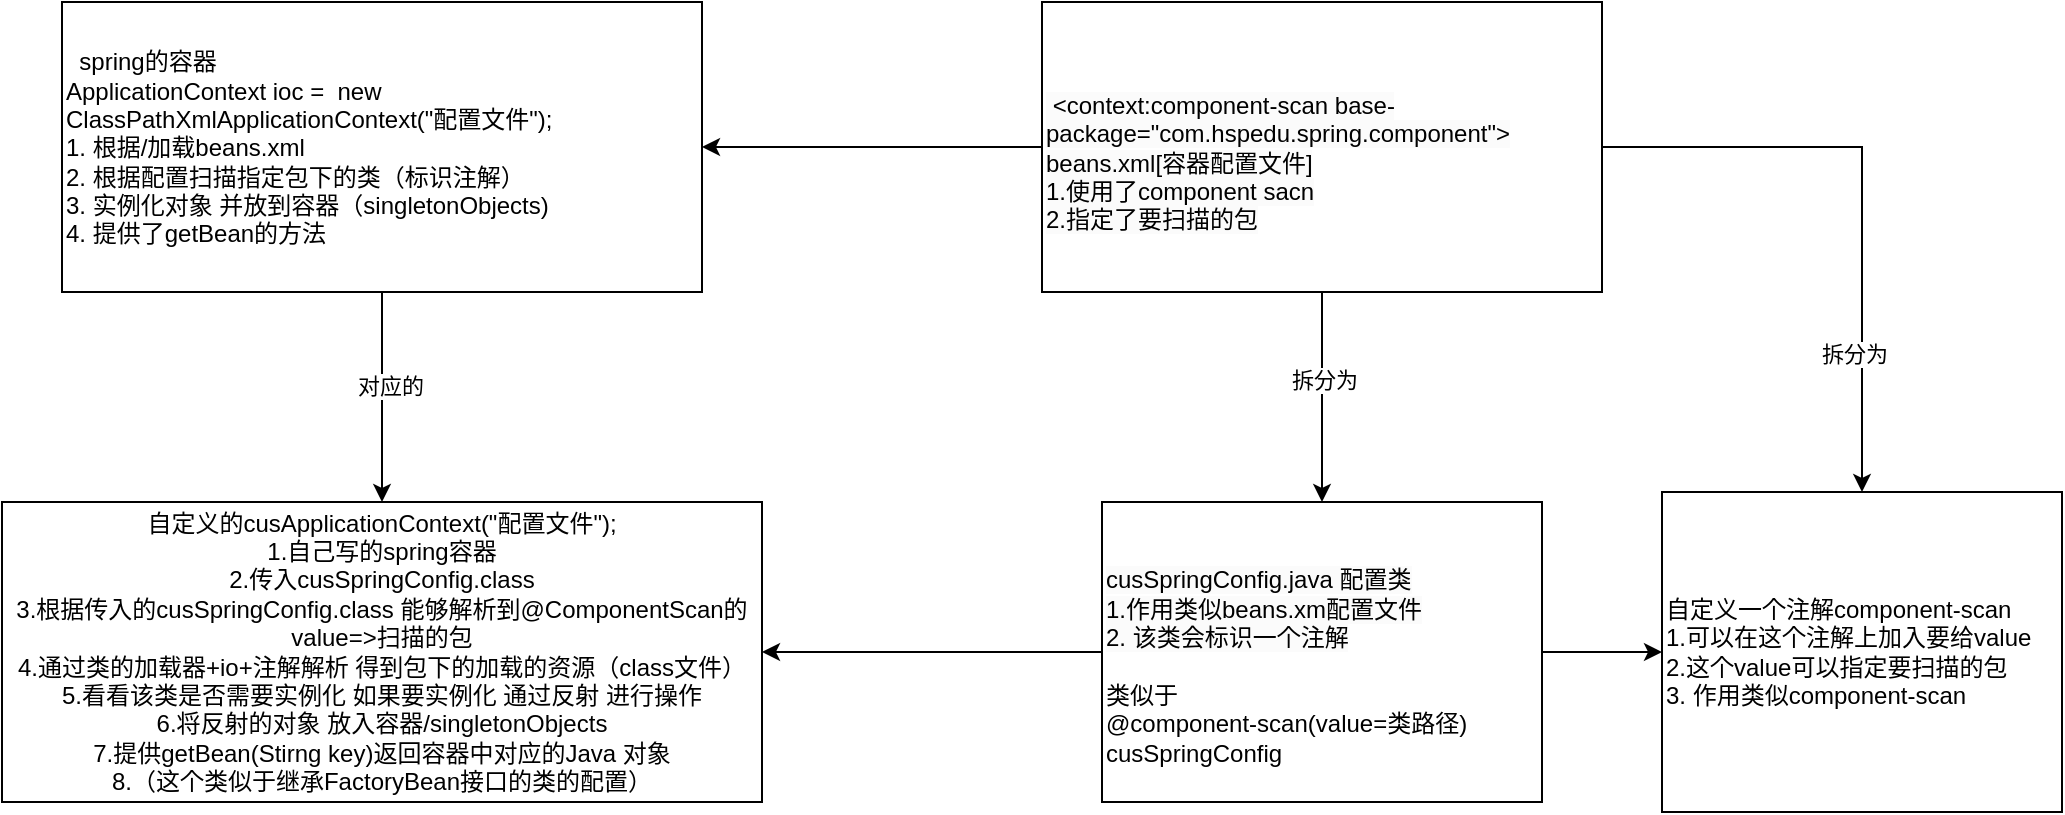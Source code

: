 <mxfile version="22.0.8" type="github">
  <diagram name="Page-1" id="soIrHBEtLX5w9lc7Hw6Y">
    <mxGraphModel dx="2284" dy="550" grid="1" gridSize="10" guides="1" tooltips="1" connect="1" arrows="1" fold="1" page="1" pageScale="1" pageWidth="850" pageHeight="1100" math="0" shadow="0">
      <root>
        <mxCell id="0" />
        <mxCell id="1" parent="0" />
        <mxCell id="kOco0NtQo6F_7J6Y6AoB-16" style="edgeStyle=orthogonalEdgeStyle;rounded=0;orthogonalLoop=1;jettySize=auto;html=1;" edge="1" parent="1" source="kOco0NtQo6F_7J6Y6AoB-4" target="kOco0NtQo6F_7J6Y6AoB-14">
          <mxGeometry relative="1" as="geometry" />
        </mxCell>
        <mxCell id="kOco0NtQo6F_7J6Y6AoB-17" value="对应的&lt;br&gt;" style="edgeLabel;html=1;align=center;verticalAlign=middle;resizable=0;points=[];" vertex="1" connectable="0" parent="kOco0NtQo6F_7J6Y6AoB-16">
          <mxGeometry x="-0.105" y="4" relative="1" as="geometry">
            <mxPoint as="offset" />
          </mxGeometry>
        </mxCell>
        <mxCell id="kOco0NtQo6F_7J6Y6AoB-4" value="&amp;nbsp; spring的容器&lt;br&gt;ApplicationContext ioc =&amp;nbsp; new ClassPathXmlApplicationContext(&quot;配置文件&quot;);&lt;br&gt;1. 根据/加载beans.xml&lt;br&gt;2. 根据配置扫描指定包下的类（标识注解）&lt;br&gt;3. 实例化对象 并放到容器（singletonObjects)&lt;br&gt;4. 提供了getBean的方法" style="whiteSpace=wrap;html=1;align=left;" vertex="1" parent="1">
          <mxGeometry x="20" y="40" width="320" height="145" as="geometry" />
        </mxCell>
        <mxCell id="kOco0NtQo6F_7J6Y6AoB-10" style="edgeStyle=orthogonalEdgeStyle;rounded=0;orthogonalLoop=1;jettySize=auto;html=1;entryX=1;entryY=0.5;entryDx=0;entryDy=0;" edge="1" parent="1" source="kOco0NtQo6F_7J6Y6AoB-9" target="kOco0NtQo6F_7J6Y6AoB-4">
          <mxGeometry relative="1" as="geometry" />
        </mxCell>
        <mxCell id="kOco0NtQo6F_7J6Y6AoB-19" style="edgeStyle=orthogonalEdgeStyle;rounded=0;orthogonalLoop=1;jettySize=auto;html=1;entryX=0.5;entryY=0;entryDx=0;entryDy=0;" edge="1" parent="1" source="kOco0NtQo6F_7J6Y6AoB-9" target="kOco0NtQo6F_7J6Y6AoB-12">
          <mxGeometry relative="1" as="geometry" />
        </mxCell>
        <mxCell id="kOco0NtQo6F_7J6Y6AoB-21" value="拆分为" style="edgeLabel;html=1;align=center;verticalAlign=middle;resizable=0;points=[];" vertex="1" connectable="0" parent="kOco0NtQo6F_7J6Y6AoB-19">
          <mxGeometry x="-0.162" y="1" relative="1" as="geometry">
            <mxPoint as="offset" />
          </mxGeometry>
        </mxCell>
        <mxCell id="kOco0NtQo6F_7J6Y6AoB-20" style="edgeStyle=orthogonalEdgeStyle;rounded=0;orthogonalLoop=1;jettySize=auto;html=1;" edge="1" parent="1" source="kOco0NtQo6F_7J6Y6AoB-9" target="kOco0NtQo6F_7J6Y6AoB-11">
          <mxGeometry relative="1" as="geometry" />
        </mxCell>
        <mxCell id="kOco0NtQo6F_7J6Y6AoB-22" value="拆分为" style="edgeLabel;html=1;align=center;verticalAlign=middle;resizable=0;points=[];" vertex="1" connectable="0" parent="kOco0NtQo6F_7J6Y6AoB-20">
          <mxGeometry x="0.539" y="-4" relative="1" as="geometry">
            <mxPoint as="offset" />
          </mxGeometry>
        </mxCell>
        <mxCell id="kOco0NtQo6F_7J6Y6AoB-9" value="&lt;br&gt;&lt;span style=&quot;color: rgb(0, 0, 0); font-family: Helvetica; font-size: 12px; font-style: normal; font-variant-ligatures: normal; font-variant-caps: normal; font-weight: 400; letter-spacing: normal; orphans: 2; text-indent: 0px; text-transform: none; widows: 2; word-spacing: 0px; -webkit-text-stroke-width: 0px; background-color: rgb(251, 251, 251); text-decoration-thickness: initial; text-decoration-style: initial; text-decoration-color: initial; float: none; display: inline !important;&quot;&gt;&amp;nbsp;&amp;lt;context:component-scan base-package=&quot;com.hspedu.spring.component&quot;&amp;gt;&lt;/span&gt;&lt;br style=&quot;border-color: var(--border-color); color: rgb(0, 0, 0); font-family: Helvetica; font-size: 12px; font-style: normal; font-variant-ligatures: normal; font-variant-caps: normal; font-weight: 400; letter-spacing: normal; orphans: 2; text-indent: 0px; text-transform: none; widows: 2; word-spacing: 0px; -webkit-text-stroke-width: 0px; background-color: rgb(251, 251, 251); text-decoration-thickness: initial; text-decoration-style: initial; text-decoration-color: initial;&quot;&gt;&lt;span style=&quot;color: rgb(0, 0, 0); font-family: Helvetica; font-size: 12px; font-style: normal; font-variant-ligatures: normal; font-variant-caps: normal; font-weight: 400; letter-spacing: normal; orphans: 2; text-indent: 0px; text-transform: none; widows: 2; word-spacing: 0px; -webkit-text-stroke-width: 0px; background-color: rgb(251, 251, 251); text-decoration-thickness: initial; text-decoration-style: initial; text-decoration-color: initial; float: none; display: inline !important;&quot;&gt;beans.xml[容器配置文件]&lt;/span&gt;&lt;br style=&quot;border-color: var(--border-color); color: rgb(0, 0, 0); font-family: Helvetica; font-size: 12px; font-style: normal; font-variant-ligatures: normal; font-variant-caps: normal; font-weight: 400; letter-spacing: normal; orphans: 2; text-indent: 0px; text-transform: none; widows: 2; word-spacing: 0px; -webkit-text-stroke-width: 0px; background-color: rgb(251, 251, 251); text-decoration-thickness: initial; text-decoration-style: initial; text-decoration-color: initial;&quot;&gt;&lt;span style=&quot;color: rgb(0, 0, 0); font-family: Helvetica; font-size: 12px; font-style: normal; font-variant-ligatures: normal; font-variant-caps: normal; font-weight: 400; letter-spacing: normal; orphans: 2; text-indent: 0px; text-transform: none; widows: 2; word-spacing: 0px; -webkit-text-stroke-width: 0px; background-color: rgb(251, 251, 251); text-decoration-thickness: initial; text-decoration-style: initial; text-decoration-color: initial; float: none; display: inline !important;&quot;&gt;1.使用了component sacn&lt;/span&gt;&lt;br style=&quot;border-color: var(--border-color); color: rgb(0, 0, 0); font-family: Helvetica; font-size: 12px; font-style: normal; font-variant-ligatures: normal; font-variant-caps: normal; font-weight: 400; letter-spacing: normal; orphans: 2; text-indent: 0px; text-transform: none; widows: 2; word-spacing: 0px; -webkit-text-stroke-width: 0px; background-color: rgb(251, 251, 251); text-decoration-thickness: initial; text-decoration-style: initial; text-decoration-color: initial;&quot;&gt;&lt;span style=&quot;color: rgb(0, 0, 0); font-family: Helvetica; font-size: 12px; font-style: normal; font-variant-ligatures: normal; font-variant-caps: normal; font-weight: 400; letter-spacing: normal; orphans: 2; text-indent: 0px; text-transform: none; widows: 2; word-spacing: 0px; -webkit-text-stroke-width: 0px; background-color: rgb(251, 251, 251); text-decoration-thickness: initial; text-decoration-style: initial; text-decoration-color: initial; float: none; display: inline !important;&quot;&gt;2.指定了要扫描的包&lt;/span&gt;&lt;br&gt;" style="rounded=0;whiteSpace=wrap;html=1;align=left;" vertex="1" parent="1">
          <mxGeometry x="510" y="40" width="280" height="145" as="geometry" />
        </mxCell>
        <mxCell id="kOco0NtQo6F_7J6Y6AoB-11" value="自定义一个注解component-scan&lt;br style=&quot;border-color: var(--border-color);&quot;&gt;&lt;span style=&quot;&quot;&gt;1.可以在这个注解上加入要给value&lt;/span&gt;&lt;br style=&quot;border-color: var(--border-color);&quot;&gt;&lt;span style=&quot;&quot;&gt;2.这个value可以指定要扫描的包&lt;/span&gt;&lt;br style=&quot;border-color: var(--border-color);&quot;&gt;&lt;span style=&quot;&quot;&gt;3. 作用类似component-scan&lt;/span&gt;" style="rounded=0;whiteSpace=wrap;html=1;align=left;" vertex="1" parent="1">
          <mxGeometry x="820" y="285" width="200" height="160" as="geometry" />
        </mxCell>
        <mxCell id="kOco0NtQo6F_7J6Y6AoB-13" style="edgeStyle=orthogonalEdgeStyle;rounded=0;orthogonalLoop=1;jettySize=auto;html=1;" edge="1" parent="1" source="kOco0NtQo6F_7J6Y6AoB-12" target="kOco0NtQo6F_7J6Y6AoB-11">
          <mxGeometry relative="1" as="geometry" />
        </mxCell>
        <mxCell id="kOco0NtQo6F_7J6Y6AoB-23" style="edgeStyle=orthogonalEdgeStyle;rounded=0;orthogonalLoop=1;jettySize=auto;html=1;exitX=0;exitY=0.5;exitDx=0;exitDy=0;entryX=1;entryY=0.5;entryDx=0;entryDy=0;" edge="1" parent="1" source="kOco0NtQo6F_7J6Y6AoB-12" target="kOco0NtQo6F_7J6Y6AoB-14">
          <mxGeometry relative="1" as="geometry" />
        </mxCell>
        <mxCell id="kOco0NtQo6F_7J6Y6AoB-12" value="&lt;br&gt;&lt;span style=&quot;color: rgb(0, 0, 0); font-family: Helvetica; font-size: 12px; font-style: normal; font-variant-ligatures: normal; font-variant-caps: normal; font-weight: 400; letter-spacing: normal; orphans: 2; text-indent: 0px; text-transform: none; widows: 2; word-spacing: 0px; -webkit-text-stroke-width: 0px; background-color: rgb(251, 251, 251); text-decoration-thickness: initial; text-decoration-style: initial; text-decoration-color: initial; float: none; display: inline !important;&quot;&gt;cusSpringConfig.java 配置类&lt;/span&gt;&lt;br style=&quot;border-color: var(--border-color); color: rgb(0, 0, 0); font-family: Helvetica; font-size: 12px; font-style: normal; font-variant-ligatures: normal; font-variant-caps: normal; font-weight: 400; letter-spacing: normal; orphans: 2; text-indent: 0px; text-transform: none; widows: 2; word-spacing: 0px; -webkit-text-stroke-width: 0px; background-color: rgb(251, 251, 251); text-decoration-thickness: initial; text-decoration-style: initial; text-decoration-color: initial;&quot;&gt;&lt;span style=&quot;color: rgb(0, 0, 0); font-family: Helvetica; font-size: 12px; font-style: normal; font-variant-ligatures: normal; font-variant-caps: normal; font-weight: 400; letter-spacing: normal; orphans: 2; text-indent: 0px; text-transform: none; widows: 2; word-spacing: 0px; -webkit-text-stroke-width: 0px; background-color: rgb(251, 251, 251); text-decoration-thickness: initial; text-decoration-style: initial; text-decoration-color: initial; float: none; display: inline !important;&quot;&gt;1.作用类似beans.xm配置文件&lt;/span&gt;&lt;br style=&quot;border-color: var(--border-color); color: rgb(0, 0, 0); font-family: Helvetica; font-size: 12px; font-style: normal; font-variant-ligatures: normal; font-variant-caps: normal; font-weight: 400; letter-spacing: normal; orphans: 2; text-indent: 0px; text-transform: none; widows: 2; word-spacing: 0px; -webkit-text-stroke-width: 0px; background-color: rgb(251, 251, 251); text-decoration-thickness: initial; text-decoration-style: initial; text-decoration-color: initial;&quot;&gt;&lt;span style=&quot;color: rgb(0, 0, 0); font-family: Helvetica; font-size: 12px; font-style: normal; font-variant-ligatures: normal; font-variant-caps: normal; font-weight: 400; letter-spacing: normal; orphans: 2; text-indent: 0px; text-transform: none; widows: 2; word-spacing: 0px; -webkit-text-stroke-width: 0px; background-color: rgb(251, 251, 251); text-decoration-thickness: initial; text-decoration-style: initial; text-decoration-color: initial; float: none; display: inline !important;&quot;&gt;2. 该类会标识一个注解&lt;br&gt;&lt;/span&gt;&lt;br&gt;类似于&lt;br&gt;@component-scan(value=类路径)&lt;br&gt;cusSpringConfig" style="rounded=0;whiteSpace=wrap;html=1;align=left;" vertex="1" parent="1">
          <mxGeometry x="540" y="290" width="220" height="150" as="geometry" />
        </mxCell>
        <mxCell id="kOco0NtQo6F_7J6Y6AoB-14" value="自定义的cusApplicationContext(&quot;配置文件&quot;);&lt;br&gt;1.自己写的spring容器&lt;br&gt;2.传入cusSpringConfig.class&lt;br&gt;3.根据传入的cusSpringConfig.class 能够解析到@ComponentScan的value=&amp;gt;扫描的包&lt;br&gt;4.通过类的加载器+io+注解解析 得到包下的加载的资源（class文件）&lt;br&gt;5.看看该类是否需要实例化 如果要实例化 通过反射 进行操作&lt;br&gt;6.将反射的对象 放入容器/singletonObjects&lt;br&gt;7.提供getBean(Stirng key)返回容器中对应的Java 对象&lt;br&gt;8.（这个类似于继承FactoryBean接口的类的配置&lt;span style=&quot;background-color: initial;&quot;&gt;）&lt;/span&gt;" style="rounded=0;whiteSpace=wrap;html=1;" vertex="1" parent="1">
          <mxGeometry x="-10" y="290" width="380" height="150" as="geometry" />
        </mxCell>
      </root>
    </mxGraphModel>
  </diagram>
</mxfile>
